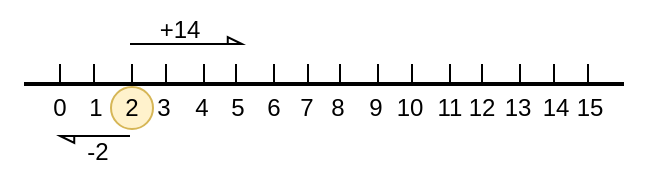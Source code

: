 <mxfile version="15.9.4" type="github">
  <diagram id="wsg9V7oTSWRnyyfRDqvo" name="第 1 页">
    <mxGraphModel dx="409" dy="459" grid="1" gridSize="10" guides="1" tooltips="1" connect="1" arrows="1" fold="1" page="1" pageScale="1" pageWidth="827" pageHeight="1169" math="0" shadow="0">
      <root>
        <mxCell id="0" />
        <mxCell id="1" parent="0" />
        <mxCell id="t6XkWxvVoRplXFCT0lHx-44" value="" style="ellipse;whiteSpace=wrap;html=1;aspect=fixed;fillColor=#fff2cc;strokeColor=#d6b656;" vertex="1" parent="1">
          <mxGeometry x="343.5" y="531.5" width="21" height="21" as="geometry" />
        </mxCell>
        <mxCell id="t6XkWxvVoRplXFCT0lHx-26" value="14" style="text;html=1;strokeColor=none;fillColor=none;align=center;verticalAlign=middle;whiteSpace=wrap;rounded=0;" vertex="1" parent="1">
          <mxGeometry x="536" y="527" width="60" height="30" as="geometry" />
        </mxCell>
        <mxCell id="t6XkWxvVoRplXFCT0lHx-2" value="" style="endArrow=none;html=1;rounded=0;jumpSize=6;strokeColor=#000000;targetPerimeterSpacing=0;endSize=6;sketch=0;jumpStyle=none;strokeWidth=2;" edge="1" parent="1">
          <mxGeometry width="50" height="50" relative="1" as="geometry">
            <mxPoint x="300" y="530" as="sourcePoint" />
            <mxPoint x="600" y="530" as="targetPoint" />
          </mxGeometry>
        </mxCell>
        <mxCell id="t6XkWxvVoRplXFCT0lHx-3" value="" style="endArrow=none;html=1;rounded=0;" edge="1" parent="1">
          <mxGeometry width="50" height="50" relative="1" as="geometry">
            <mxPoint x="458" y="520" as="sourcePoint" />
            <mxPoint x="458" y="530" as="targetPoint" />
          </mxGeometry>
        </mxCell>
        <mxCell id="t6XkWxvVoRplXFCT0lHx-4" value="" style="endArrow=none;html=1;rounded=0;" edge="1" parent="1">
          <mxGeometry width="50" height="50" relative="1" as="geometry">
            <mxPoint x="477" y="520" as="sourcePoint" />
            <mxPoint x="477" y="530" as="targetPoint" />
          </mxGeometry>
        </mxCell>
        <mxCell id="t6XkWxvVoRplXFCT0lHx-5" value="" style="endArrow=none;html=1;rounded=0;" edge="1" parent="1">
          <mxGeometry width="50" height="50" relative="1" as="geometry">
            <mxPoint x="494" y="520" as="sourcePoint" />
            <mxPoint x="494" y="530" as="targetPoint" />
          </mxGeometry>
        </mxCell>
        <mxCell id="t6XkWxvVoRplXFCT0lHx-6" value="" style="endArrow=none;html=1;rounded=0;" edge="1" parent="1">
          <mxGeometry width="50" height="50" relative="1" as="geometry">
            <mxPoint x="513" y="520" as="sourcePoint" />
            <mxPoint x="513" y="530" as="targetPoint" />
          </mxGeometry>
        </mxCell>
        <mxCell id="t6XkWxvVoRplXFCT0lHx-7" value="1" style="text;html=1;strokeColor=none;fillColor=none;align=center;verticalAlign=middle;whiteSpace=wrap;rounded=0;" vertex="1" parent="1">
          <mxGeometry x="306" y="527" width="60" height="30" as="geometry" />
        </mxCell>
        <mxCell id="t6XkWxvVoRplXFCT0lHx-8" value="" style="endArrow=none;html=1;rounded=0;" edge="1" parent="1">
          <mxGeometry width="50" height="50" relative="1" as="geometry">
            <mxPoint x="529" y="520" as="sourcePoint" />
            <mxPoint x="529" y="530" as="targetPoint" />
          </mxGeometry>
        </mxCell>
        <mxCell id="t6XkWxvVoRplXFCT0lHx-9" value="" style="endArrow=none;html=1;rounded=0;" edge="1" parent="1">
          <mxGeometry width="50" height="50" relative="1" as="geometry">
            <mxPoint x="548" y="520" as="sourcePoint" />
            <mxPoint x="548" y="530" as="targetPoint" />
          </mxGeometry>
        </mxCell>
        <mxCell id="t6XkWxvVoRplXFCT0lHx-10" value="" style="endArrow=none;html=1;rounded=0;" edge="1" parent="1">
          <mxGeometry width="50" height="50" relative="1" as="geometry">
            <mxPoint x="565" y="520" as="sourcePoint" />
            <mxPoint x="565" y="530" as="targetPoint" />
          </mxGeometry>
        </mxCell>
        <mxCell id="t6XkWxvVoRplXFCT0lHx-11" value="" style="endArrow=none;html=1;rounded=0;" edge="1" parent="1">
          <mxGeometry width="50" height="50" relative="1" as="geometry">
            <mxPoint x="318" y="520" as="sourcePoint" />
            <mxPoint x="318" y="530" as="targetPoint" />
          </mxGeometry>
        </mxCell>
        <mxCell id="t6XkWxvVoRplXFCT0lHx-12" value="" style="endArrow=none;html=1;rounded=0;" edge="1" parent="1">
          <mxGeometry width="50" height="50" relative="1" as="geometry">
            <mxPoint x="335" y="520" as="sourcePoint" />
            <mxPoint x="335" y="530" as="targetPoint" />
          </mxGeometry>
        </mxCell>
        <mxCell id="t6XkWxvVoRplXFCT0lHx-13" value="" style="endArrow=none;html=1;rounded=0;" edge="1" parent="1">
          <mxGeometry width="50" height="50" relative="1" as="geometry">
            <mxPoint x="354" y="520" as="sourcePoint" />
            <mxPoint x="354" y="530" as="targetPoint" />
          </mxGeometry>
        </mxCell>
        <mxCell id="t6XkWxvVoRplXFCT0lHx-14" value="" style="endArrow=none;html=1;rounded=0;" edge="1" parent="1">
          <mxGeometry width="50" height="50" relative="1" as="geometry">
            <mxPoint x="371" y="520" as="sourcePoint" />
            <mxPoint x="371" y="530" as="targetPoint" />
          </mxGeometry>
        </mxCell>
        <mxCell id="t6XkWxvVoRplXFCT0lHx-15" value="" style="endArrow=none;html=1;rounded=0;" edge="1" parent="1">
          <mxGeometry width="50" height="50" relative="1" as="geometry">
            <mxPoint x="390" y="520" as="sourcePoint" />
            <mxPoint x="390" y="530" as="targetPoint" />
          </mxGeometry>
        </mxCell>
        <mxCell id="t6XkWxvVoRplXFCT0lHx-16" value="" style="endArrow=none;html=1;rounded=0;" edge="1" parent="1">
          <mxGeometry width="50" height="50" relative="1" as="geometry">
            <mxPoint x="406" y="520" as="sourcePoint" />
            <mxPoint x="406" y="530" as="targetPoint" />
          </mxGeometry>
        </mxCell>
        <mxCell id="t6XkWxvVoRplXFCT0lHx-17" value="" style="endArrow=none;html=1;rounded=0;" edge="1" parent="1">
          <mxGeometry width="50" height="50" relative="1" as="geometry">
            <mxPoint x="425" y="520" as="sourcePoint" />
            <mxPoint x="425" y="530" as="targetPoint" />
          </mxGeometry>
        </mxCell>
        <mxCell id="t6XkWxvVoRplXFCT0lHx-18" value="" style="endArrow=none;html=1;rounded=0;" edge="1" parent="1">
          <mxGeometry width="50" height="50" relative="1" as="geometry">
            <mxPoint x="442" y="520" as="sourcePoint" />
            <mxPoint x="442" y="530" as="targetPoint" />
          </mxGeometry>
        </mxCell>
        <mxCell id="t6XkWxvVoRplXFCT0lHx-20" value="2" style="text;html=1;strokeColor=none;fillColor=none;align=center;verticalAlign=middle;whiteSpace=wrap;rounded=0;" vertex="1" parent="1">
          <mxGeometry x="324" y="527" width="60" height="30" as="geometry" />
        </mxCell>
        <mxCell id="t6XkWxvVoRplXFCT0lHx-21" value="3" style="text;html=1;strokeColor=none;fillColor=none;align=center;verticalAlign=middle;whiteSpace=wrap;rounded=0;" vertex="1" parent="1">
          <mxGeometry x="340" y="527" width="60" height="30" as="geometry" />
        </mxCell>
        <mxCell id="t6XkWxvVoRplXFCT0lHx-22" value="4" style="text;html=1;strokeColor=none;fillColor=none;align=center;verticalAlign=middle;whiteSpace=wrap;rounded=0;" vertex="1" parent="1">
          <mxGeometry x="359" y="527" width="60" height="30" as="geometry" />
        </mxCell>
        <mxCell id="t6XkWxvVoRplXFCT0lHx-23" value="5" style="text;html=1;strokeColor=none;fillColor=none;align=center;verticalAlign=middle;whiteSpace=wrap;rounded=0;" vertex="1" parent="1">
          <mxGeometry x="377" y="527" width="60" height="30" as="geometry" />
        </mxCell>
        <mxCell id="t6XkWxvVoRplXFCT0lHx-24" value="6" style="text;html=1;strokeColor=none;fillColor=none;align=center;verticalAlign=middle;whiteSpace=wrap;rounded=0;" vertex="1" parent="1">
          <mxGeometry x="395" y="527" width="60" height="30" as="geometry" />
        </mxCell>
        <mxCell id="t6XkWxvVoRplXFCT0lHx-25" value="13" style="text;html=1;strokeColor=none;fillColor=none;align=center;verticalAlign=middle;whiteSpace=wrap;rounded=0;" vertex="1" parent="1">
          <mxGeometry x="517" y="527" width="60" height="30" as="geometry" />
        </mxCell>
        <mxCell id="t6XkWxvVoRplXFCT0lHx-27" value="0" style="text;html=1;strokeColor=none;fillColor=none;align=center;verticalAlign=middle;whiteSpace=wrap;rounded=0;" vertex="1" parent="1">
          <mxGeometry x="288" y="527" width="60" height="30" as="geometry" />
        </mxCell>
        <mxCell id="t6XkWxvVoRplXFCT0lHx-30" value="12" style="text;html=1;strokeColor=none;fillColor=none;align=center;verticalAlign=middle;whiteSpace=wrap;rounded=0;" vertex="1" parent="1">
          <mxGeometry x="499" y="527" width="60" height="30" as="geometry" />
        </mxCell>
        <mxCell id="t6XkWxvVoRplXFCT0lHx-31" value="11" style="text;html=1;strokeColor=none;fillColor=none;align=center;verticalAlign=middle;whiteSpace=wrap;rounded=0;" vertex="1" parent="1">
          <mxGeometry x="483" y="527" width="60" height="30" as="geometry" />
        </mxCell>
        <mxCell id="t6XkWxvVoRplXFCT0lHx-32" value="10" style="text;html=1;strokeColor=none;fillColor=none;align=center;verticalAlign=middle;whiteSpace=wrap;rounded=0;" vertex="1" parent="1">
          <mxGeometry x="463" y="527" width="60" height="30" as="geometry" />
        </mxCell>
        <mxCell id="t6XkWxvVoRplXFCT0lHx-33" value="9" style="text;html=1;strokeColor=none;fillColor=none;align=center;verticalAlign=middle;whiteSpace=wrap;rounded=0;" vertex="1" parent="1">
          <mxGeometry x="446" y="527" width="60" height="30" as="geometry" />
        </mxCell>
        <mxCell id="t6XkWxvVoRplXFCT0lHx-34" value="8" style="text;html=1;strokeColor=none;fillColor=none;align=center;verticalAlign=middle;whiteSpace=wrap;rounded=0;" vertex="1" parent="1">
          <mxGeometry x="427" y="527" width="60" height="30" as="geometry" />
        </mxCell>
        <mxCell id="t6XkWxvVoRplXFCT0lHx-35" value="7" style="text;html=1;strokeColor=none;fillColor=none;align=center;verticalAlign=middle;whiteSpace=wrap;rounded=0;" vertex="1" parent="1">
          <mxGeometry x="411" y="525.5" width="61" height="33" as="geometry" />
        </mxCell>
        <mxCell id="t6XkWxvVoRplXFCT0lHx-37" value="15" style="text;html=1;strokeColor=none;fillColor=none;align=center;verticalAlign=middle;whiteSpace=wrap;rounded=0;" vertex="1" parent="1">
          <mxGeometry x="553" y="527" width="60" height="30" as="geometry" />
        </mxCell>
        <mxCell id="t6XkWxvVoRplXFCT0lHx-38" value="" style="endArrow=none;html=1;rounded=0;" edge="1" parent="1">
          <mxGeometry width="50" height="50" relative="1" as="geometry">
            <mxPoint x="582" y="520" as="sourcePoint" />
            <mxPoint x="582" y="530" as="targetPoint" />
          </mxGeometry>
        </mxCell>
        <mxCell id="t6XkWxvVoRplXFCT0lHx-40" value="" style="endArrow=async;html=1;rounded=0;sketch=0;targetPerimeterSpacing=0;strokeColor=#000000;strokeWidth=1;jumpStyle=none;jumpSize=6;endFill=0;" edge="1" parent="1">
          <mxGeometry width="50" height="50" relative="1" as="geometry">
            <mxPoint x="353" y="510" as="sourcePoint" />
            <mxPoint x="410" y="510" as="targetPoint" />
          </mxGeometry>
        </mxCell>
        <mxCell id="t6XkWxvVoRplXFCT0lHx-41" value="+14" style="text;html=1;strokeColor=none;fillColor=none;align=center;verticalAlign=middle;whiteSpace=wrap;rounded=0;" vertex="1" parent="1">
          <mxGeometry x="348" y="488" width="60" height="30" as="geometry" />
        </mxCell>
        <mxCell id="t6XkWxvVoRplXFCT0lHx-42" value="" style="endArrow=async;html=1;rounded=0;sketch=0;targetPerimeterSpacing=0;strokeColor=#000000;strokeWidth=1;jumpStyle=none;jumpSize=6;endFill=0;" edge="1" parent="1">
          <mxGeometry width="50" height="50" relative="1" as="geometry">
            <mxPoint x="353" y="556" as="sourcePoint" />
            <mxPoint x="317" y="556" as="targetPoint" />
            <Array as="points">
              <mxPoint x="347" y="556" />
              <mxPoint x="327" y="556" />
            </Array>
          </mxGeometry>
        </mxCell>
        <mxCell id="t6XkWxvVoRplXFCT0lHx-43" value="-2" style="text;html=1;strokeColor=none;fillColor=none;align=center;verticalAlign=middle;whiteSpace=wrap;rounded=0;" vertex="1" parent="1">
          <mxGeometry x="307" y="549" width="60" height="30" as="geometry" />
        </mxCell>
      </root>
    </mxGraphModel>
  </diagram>
</mxfile>
